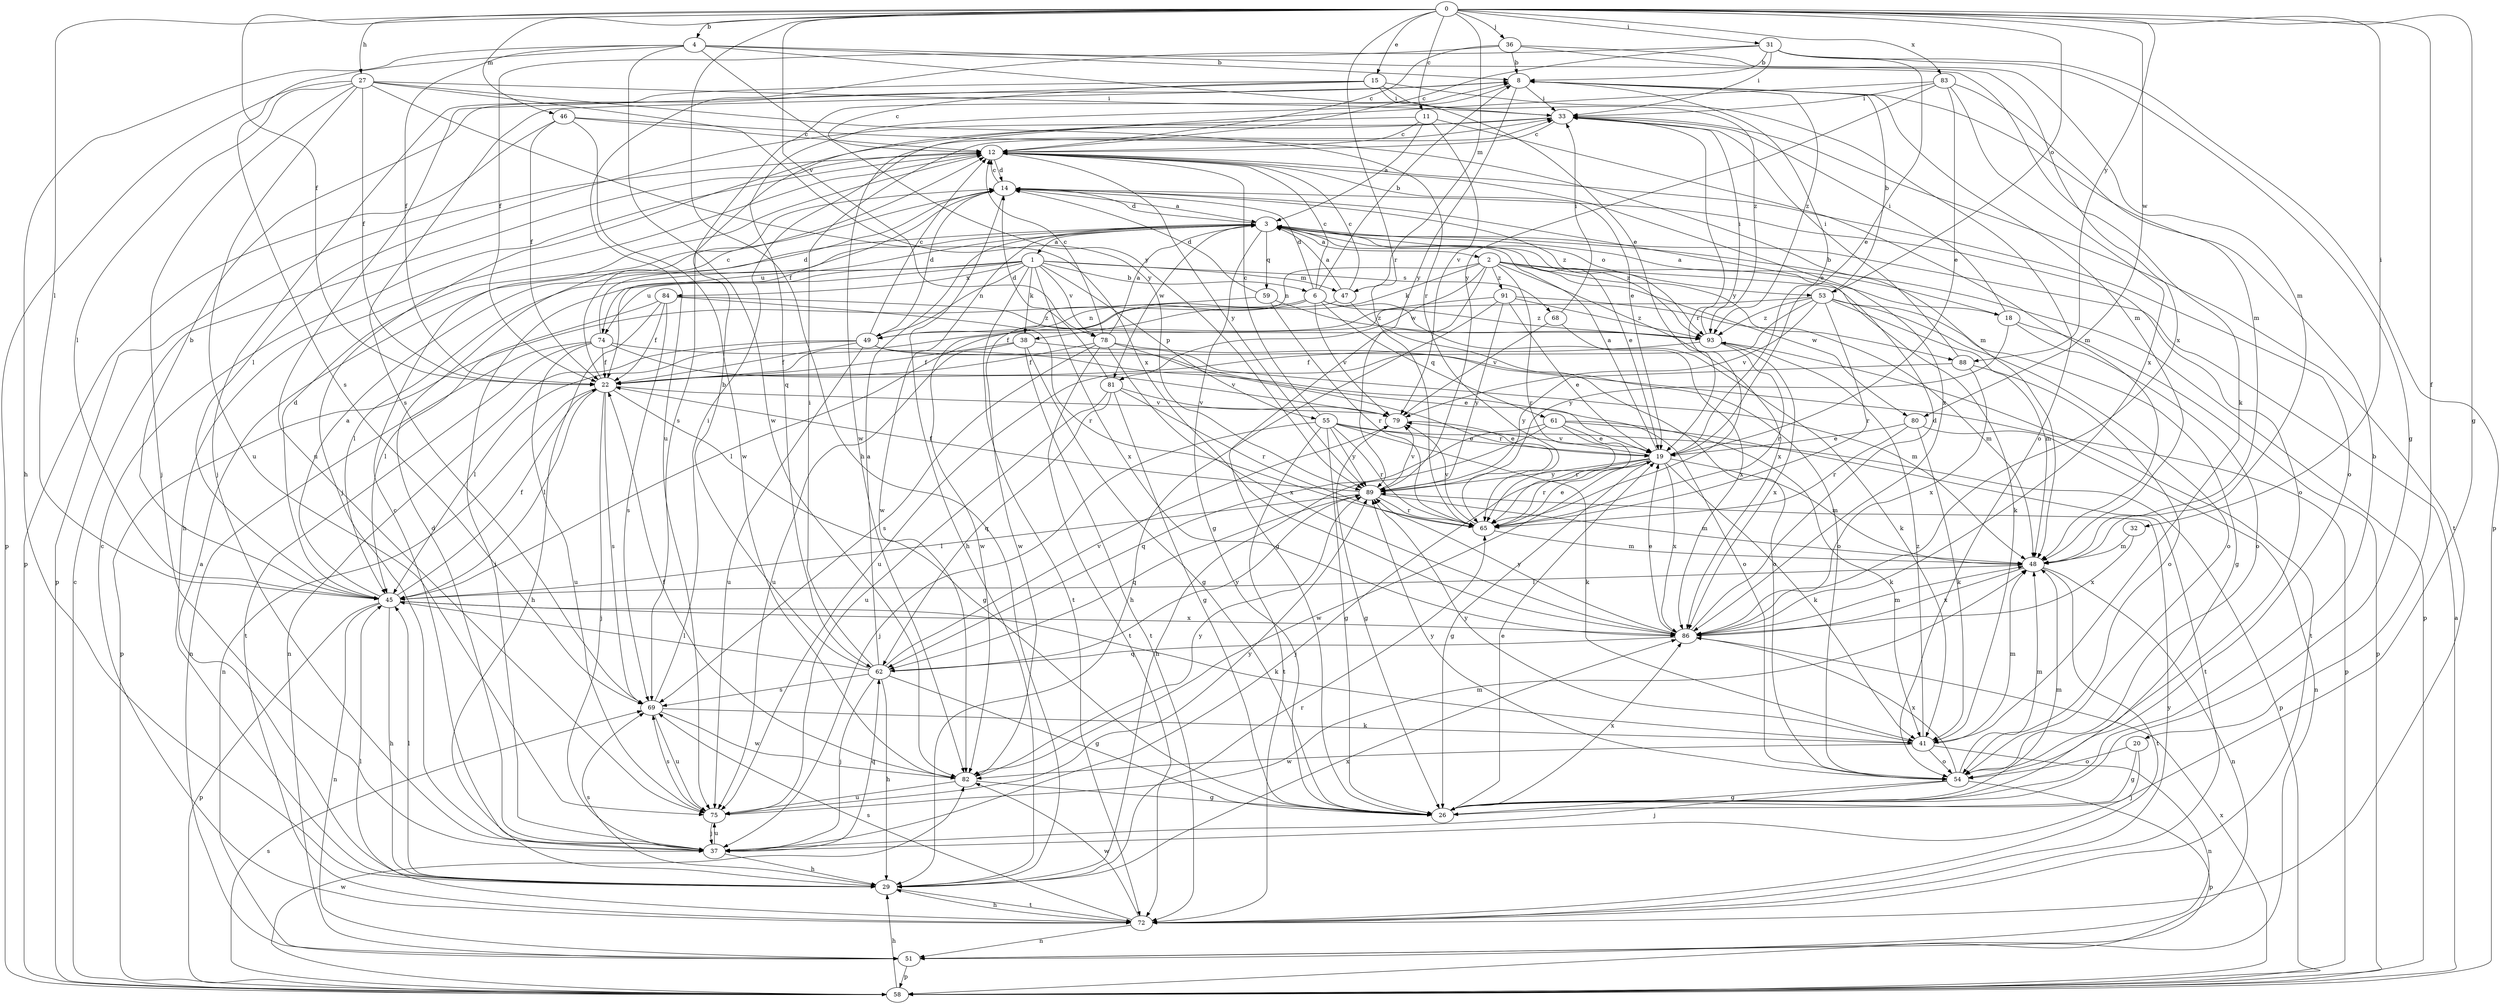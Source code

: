 strict digraph  {
0;
1;
2;
3;
4;
6;
8;
11;
12;
14;
15;
18;
19;
20;
22;
26;
27;
29;
31;
32;
33;
36;
37;
38;
41;
45;
46;
47;
48;
49;
51;
53;
54;
55;
58;
59;
61;
62;
65;
68;
69;
72;
74;
75;
78;
79;
80;
81;
82;
83;
84;
86;
88;
89;
91;
93;
0 -> 4  [label=b];
0 -> 11  [label=c];
0 -> 15  [label=e];
0 -> 20  [label=f];
0 -> 22  [label=f];
0 -> 26  [label=g];
0 -> 27  [label=h];
0 -> 29  [label=h];
0 -> 31  [label=i];
0 -> 32  [label=i];
0 -> 36  [label=j];
0 -> 45  [label=l];
0 -> 46  [label=m];
0 -> 47  [label=m];
0 -> 53  [label=o];
0 -> 65  [label=r];
0 -> 78  [label=v];
0 -> 80  [label=w];
0 -> 83  [label=x];
0 -> 88  [label=y];
1 -> 6  [label=b];
1 -> 37  [label=j];
1 -> 38  [label=k];
1 -> 45  [label=l];
1 -> 47  [label=m];
1 -> 49  [label=n];
1 -> 55  [label=p];
1 -> 68  [label=s];
1 -> 72  [label=t];
1 -> 74  [label=u];
1 -> 78  [label=v];
1 -> 84  [label=x];
1 -> 86  [label=x];
2 -> 18  [label=e];
2 -> 26  [label=g];
2 -> 38  [label=k];
2 -> 41  [label=k];
2 -> 49  [label=n];
2 -> 65  [label=r];
2 -> 80  [label=w];
2 -> 81  [label=w];
2 -> 86  [label=x];
2 -> 88  [label=y];
2 -> 91  [label=z];
3 -> 1  [label=a];
3 -> 2  [label=a];
3 -> 14  [label=d];
3 -> 19  [label=e];
3 -> 26  [label=g];
3 -> 53  [label=o];
3 -> 58  [label=p];
3 -> 59  [label=q];
3 -> 74  [label=u];
3 -> 81  [label=w];
3 -> 82  [label=w];
3 -> 93  [label=z];
4 -> 8  [label=b];
4 -> 19  [label=e];
4 -> 22  [label=f];
4 -> 29  [label=h];
4 -> 41  [label=k];
4 -> 69  [label=s];
4 -> 82  [label=w];
4 -> 89  [label=y];
6 -> 8  [label=b];
6 -> 12  [label=c];
6 -> 14  [label=d];
6 -> 41  [label=k];
6 -> 49  [label=n];
6 -> 61  [label=q];
6 -> 79  [label=v];
6 -> 82  [label=w];
6 -> 93  [label=z];
8 -> 33  [label=i];
8 -> 48  [label=m];
8 -> 62  [label=q];
8 -> 69  [label=s];
8 -> 89  [label=y];
8 -> 93  [label=z];
11 -> 3  [label=a];
11 -> 12  [label=c];
11 -> 48  [label=m];
11 -> 69  [label=s];
11 -> 79  [label=v];
12 -> 14  [label=d];
12 -> 19  [label=e];
12 -> 29  [label=h];
12 -> 54  [label=o];
12 -> 58  [label=p];
12 -> 86  [label=x];
12 -> 89  [label=y];
14 -> 3  [label=a];
14 -> 12  [label=c];
14 -> 22  [label=f];
14 -> 29  [label=h];
14 -> 54  [label=o];
14 -> 93  [label=z];
15 -> 12  [label=c];
15 -> 33  [label=i];
15 -> 37  [label=j];
15 -> 54  [label=o];
15 -> 75  [label=u];
15 -> 93  [label=z];
18 -> 3  [label=a];
18 -> 33  [label=i];
18 -> 54  [label=o];
18 -> 58  [label=p];
18 -> 89  [label=y];
19 -> 3  [label=a];
19 -> 8  [label=b];
19 -> 26  [label=g];
19 -> 37  [label=j];
19 -> 41  [label=k];
19 -> 48  [label=m];
19 -> 65  [label=r];
19 -> 79  [label=v];
19 -> 82  [label=w];
19 -> 86  [label=x];
19 -> 89  [label=y];
20 -> 26  [label=g];
20 -> 37  [label=j];
20 -> 54  [label=o];
22 -> 12  [label=c];
22 -> 26  [label=g];
22 -> 37  [label=j];
22 -> 45  [label=l];
22 -> 51  [label=n];
22 -> 69  [label=s];
22 -> 79  [label=v];
26 -> 8  [label=b];
26 -> 19  [label=e];
26 -> 48  [label=m];
26 -> 86  [label=x];
27 -> 22  [label=f];
27 -> 33  [label=i];
27 -> 37  [label=j];
27 -> 45  [label=l];
27 -> 58  [label=p];
27 -> 65  [label=r];
27 -> 75  [label=u];
27 -> 86  [label=x];
27 -> 89  [label=y];
29 -> 3  [label=a];
29 -> 45  [label=l];
29 -> 65  [label=r];
29 -> 69  [label=s];
29 -> 72  [label=t];
29 -> 86  [label=x];
31 -> 8  [label=b];
31 -> 12  [label=c];
31 -> 19  [label=e];
31 -> 26  [label=g];
31 -> 33  [label=i];
31 -> 58  [label=p];
31 -> 75  [label=u];
32 -> 48  [label=m];
32 -> 86  [label=x];
33 -> 12  [label=c];
33 -> 37  [label=j];
33 -> 45  [label=l];
33 -> 65  [label=r];
33 -> 72  [label=t];
36 -> 8  [label=b];
36 -> 12  [label=c];
36 -> 22  [label=f];
36 -> 48  [label=m];
36 -> 86  [label=x];
37 -> 12  [label=c];
37 -> 14  [label=d];
37 -> 29  [label=h];
37 -> 62  [label=q];
37 -> 75  [label=u];
38 -> 22  [label=f];
38 -> 26  [label=g];
38 -> 48  [label=m];
38 -> 72  [label=t];
38 -> 75  [label=u];
41 -> 48  [label=m];
41 -> 51  [label=n];
41 -> 54  [label=o];
41 -> 82  [label=w];
41 -> 89  [label=y];
41 -> 93  [label=z];
45 -> 3  [label=a];
45 -> 8  [label=b];
45 -> 14  [label=d];
45 -> 22  [label=f];
45 -> 29  [label=h];
45 -> 41  [label=k];
45 -> 51  [label=n];
45 -> 58  [label=p];
45 -> 86  [label=x];
46 -> 12  [label=c];
46 -> 22  [label=f];
46 -> 48  [label=m];
46 -> 58  [label=p];
46 -> 82  [label=w];
47 -> 3  [label=a];
47 -> 12  [label=c];
47 -> 54  [label=o];
47 -> 82  [label=w];
48 -> 45  [label=l];
48 -> 51  [label=n];
48 -> 72  [label=t];
48 -> 86  [label=x];
49 -> 12  [label=c];
49 -> 14  [label=d];
49 -> 19  [label=e];
49 -> 22  [label=f];
49 -> 45  [label=l];
49 -> 51  [label=n];
49 -> 58  [label=p];
49 -> 75  [label=u];
51 -> 58  [label=p];
53 -> 8  [label=b];
53 -> 22  [label=f];
53 -> 26  [label=g];
53 -> 48  [label=m];
53 -> 54  [label=o];
53 -> 65  [label=r];
53 -> 75  [label=u];
53 -> 79  [label=v];
53 -> 93  [label=z];
54 -> 26  [label=g];
54 -> 37  [label=j];
54 -> 48  [label=m];
54 -> 58  [label=p];
54 -> 86  [label=x];
54 -> 89  [label=y];
55 -> 12  [label=c];
55 -> 19  [label=e];
55 -> 26  [label=g];
55 -> 37  [label=j];
55 -> 41  [label=k];
55 -> 58  [label=p];
55 -> 65  [label=r];
55 -> 72  [label=t];
55 -> 89  [label=y];
58 -> 3  [label=a];
58 -> 12  [label=c];
58 -> 29  [label=h];
58 -> 69  [label=s];
58 -> 82  [label=w];
58 -> 86  [label=x];
59 -> 14  [label=d];
59 -> 58  [label=p];
59 -> 65  [label=r];
59 -> 93  [label=z];
61 -> 19  [label=e];
61 -> 29  [label=h];
61 -> 41  [label=k];
61 -> 62  [label=q];
61 -> 65  [label=r];
61 -> 72  [label=t];
62 -> 3  [label=a];
62 -> 8  [label=b];
62 -> 26  [label=g];
62 -> 29  [label=h];
62 -> 33  [label=i];
62 -> 37  [label=j];
62 -> 45  [label=l];
62 -> 69  [label=s];
62 -> 79  [label=v];
62 -> 89  [label=y];
65 -> 19  [label=e];
65 -> 48  [label=m];
65 -> 79  [label=v];
68 -> 33  [label=i];
68 -> 79  [label=v];
68 -> 86  [label=x];
69 -> 33  [label=i];
69 -> 41  [label=k];
69 -> 75  [label=u];
69 -> 82  [label=w];
72 -> 12  [label=c];
72 -> 29  [label=h];
72 -> 45  [label=l];
72 -> 51  [label=n];
72 -> 69  [label=s];
72 -> 82  [label=w];
72 -> 89  [label=y];
74 -> 14  [label=d];
74 -> 22  [label=f];
74 -> 51  [label=n];
74 -> 54  [label=o];
74 -> 72  [label=t];
74 -> 75  [label=u];
74 -> 79  [label=v];
75 -> 37  [label=j];
75 -> 48  [label=m];
75 -> 69  [label=s];
75 -> 89  [label=y];
78 -> 3  [label=a];
78 -> 12  [label=c];
78 -> 22  [label=f];
78 -> 54  [label=o];
78 -> 65  [label=r];
78 -> 69  [label=s];
78 -> 72  [label=t];
78 -> 86  [label=x];
79 -> 19  [label=e];
79 -> 26  [label=g];
80 -> 19  [label=e];
80 -> 41  [label=k];
80 -> 51  [label=n];
80 -> 65  [label=r];
81 -> 14  [label=d];
81 -> 26  [label=g];
81 -> 62  [label=q];
81 -> 65  [label=r];
81 -> 75  [label=u];
81 -> 79  [label=v];
82 -> 22  [label=f];
82 -> 26  [label=g];
82 -> 75  [label=u];
82 -> 89  [label=y];
83 -> 19  [label=e];
83 -> 33  [label=i];
83 -> 48  [label=m];
83 -> 82  [label=w];
83 -> 86  [label=x];
83 -> 89  [label=y];
84 -> 22  [label=f];
84 -> 29  [label=h];
84 -> 45  [label=l];
84 -> 65  [label=r];
84 -> 69  [label=s];
84 -> 93  [label=z];
86 -> 14  [label=d];
86 -> 19  [label=e];
86 -> 48  [label=m];
86 -> 62  [label=q];
86 -> 89  [label=y];
88 -> 33  [label=i];
88 -> 54  [label=o];
88 -> 86  [label=x];
88 -> 89  [label=y];
89 -> 22  [label=f];
89 -> 45  [label=l];
89 -> 48  [label=m];
89 -> 62  [label=q];
89 -> 65  [label=r];
89 -> 79  [label=v];
91 -> 19  [label=e];
91 -> 29  [label=h];
91 -> 45  [label=l];
91 -> 48  [label=m];
91 -> 89  [label=y];
91 -> 93  [label=z];
93 -> 22  [label=f];
93 -> 33  [label=i];
93 -> 65  [label=r];
93 -> 72  [label=t];
93 -> 86  [label=x];
}
